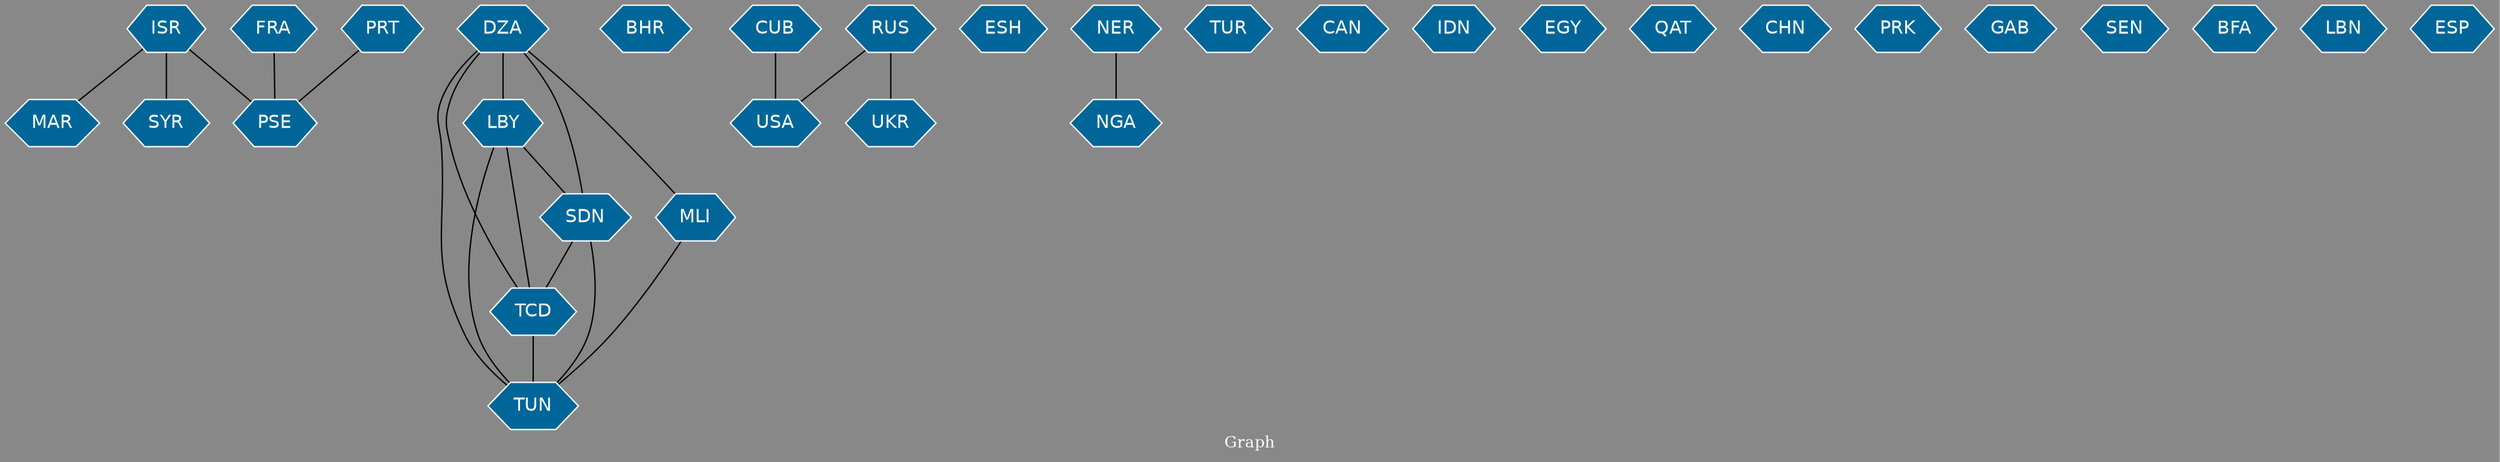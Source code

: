 // Countries together in item graph
graph {
	graph [bgcolor="#888888" fontcolor=white fontsize=12 label="Graph" outputorder=edgesfirst overlap=prism]
	node [color=white fillcolor="#006699" fontcolor=white fontname=Helvetica shape=hexagon style=filled]
	edge [arrowhead=open color=black fontcolor=white fontname=Courier fontsize=12]
		ISR [label=ISR]
		LBY [label=LBY]
		BHR [label=BHR]
		MAR [label=MAR]
		RUS [label=RUS]
		USA [label=USA]
		SYR [label=SYR]
		DZA [label=DZA]
		SDN [label=SDN]
		TCD [label=TCD]
		TUN [label=TUN]
		ESH [label=ESH]
		FRA [label=FRA]
		NGA [label=NGA]
		TUR [label=TUR]
		CAN [label=CAN]
		IDN [label=IDN]
		PRT [label=PRT]
		PSE [label=PSE]
		EGY [label=EGY]
		QAT [label=QAT]
		CUB [label=CUB]
		MLI [label=MLI]
		CHN [label=CHN]
		PRK [label=PRK]
		GAB [label=GAB]
		SEN [label=SEN]
		BFA [label=BFA]
		LBN [label=LBN]
		NER [label=NER]
		ESP [label=ESP]
		UKR [label=UKR]
			FRA -- PSE [weight=1]
			DZA -- TUN [weight=1]
			TCD -- TUN [weight=1]
			PRT -- PSE [weight=1]
			DZA -- SDN [weight=1]
			SDN -- TCD [weight=1]
			LBY -- TUN [weight=1]
			SDN -- TUN [weight=1]
			RUS -- USA [weight=1]
			NER -- NGA [weight=1]
			MLI -- TUN [weight=1]
			LBY -- TCD [weight=1]
			ISR -- PSE [weight=1]
			ISR -- MAR [weight=1]
			DZA -- MLI [weight=1]
			RUS -- UKR [weight=1]
			ISR -- SYR [weight=1]
			CUB -- USA [weight=2]
			DZA -- LBY [weight=1]
			LBY -- SDN [weight=1]
			DZA -- TCD [weight=1]
}
